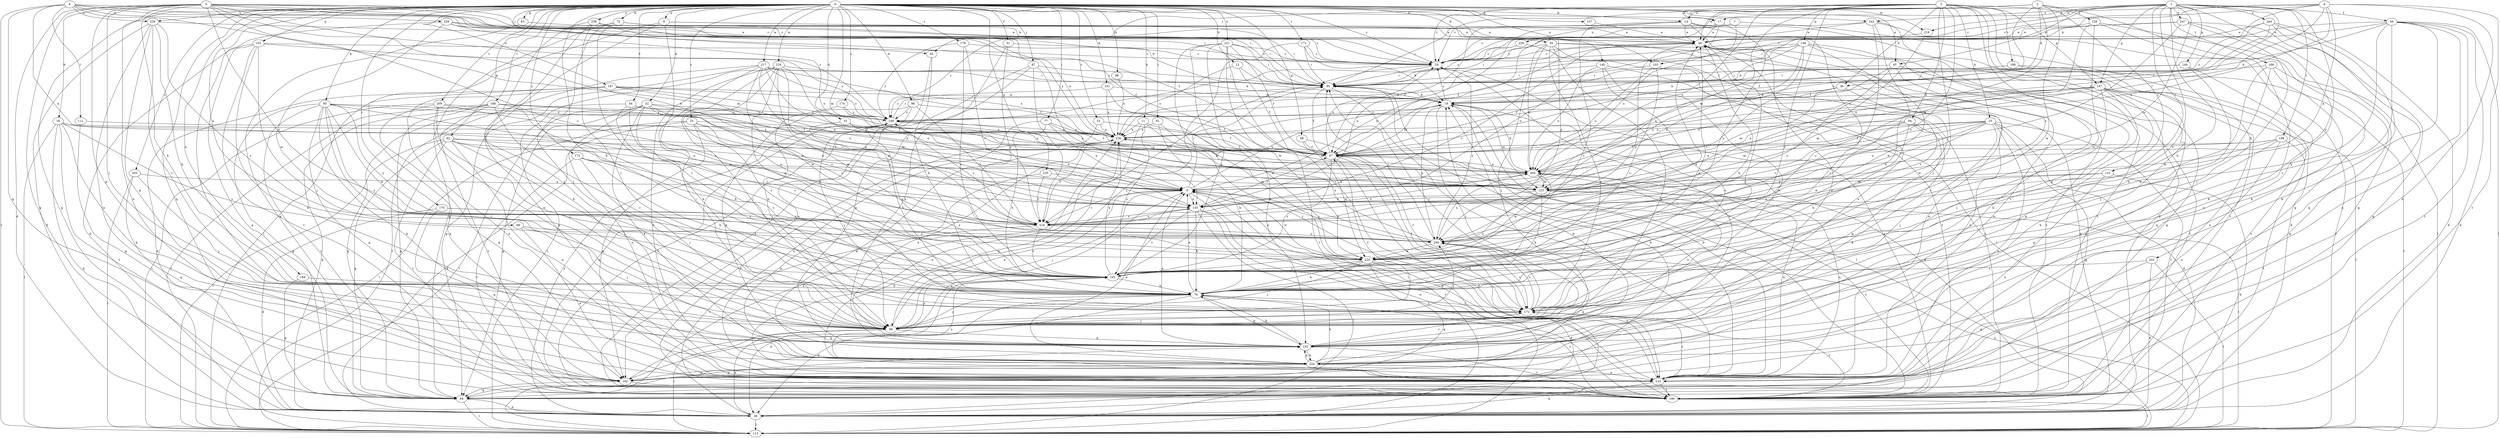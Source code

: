 strict digraph  {
0;
1;
2;
3;
4;
5;
6;
7;
8;
9;
11;
13;
14;
15;
17;
18;
19;
23;
25;
29;
32;
33;
34;
36;
38;
45;
48;
51;
54;
56;
57;
58;
62;
63;
66;
68;
72;
76;
77;
81;
84;
85;
87;
93;
94;
95;
96;
98;
101;
102;
103;
104;
108;
110;
111;
113;
123;
128;
133;
140;
143;
144;
147;
148;
152;
155;
157;
162;
168;
170;
171;
172;
173;
174;
178;
181;
186;
188;
190;
194;
197;
200;
205;
209;
210;
216;
217;
219;
220;
221;
226;
228;
229;
230;
235;
238;
240;
243;
244;
247;
249;
0 -> 8  [label=a];
0 -> 11  [label=b];
0 -> 13  [label=b];
0 -> 14  [label=b];
0 -> 23  [label=c];
0 -> 25  [label=c];
0 -> 29  [label=c];
0 -> 32  [label=d];
0 -> 33  [label=d];
0 -> 34  [label=d];
0 -> 45  [label=e];
0 -> 51  [label=f];
0 -> 54  [label=f];
0 -> 58  [label=g];
0 -> 62  [label=g];
0 -> 63  [label=g];
0 -> 66  [label=g];
0 -> 68  [label=h];
0 -> 72  [label=h];
0 -> 76  [label=h];
0 -> 77  [label=i];
0 -> 81  [label=i];
0 -> 87  [label=j];
0 -> 93  [label=j];
0 -> 95  [label=k];
0 -> 96  [label=k];
0 -> 98  [label=k];
0 -> 101  [label=k];
0 -> 123  [label=m];
0 -> 140  [label=o];
0 -> 155  [label=q];
0 -> 157  [label=q];
0 -> 162  [label=q];
0 -> 168  [label=r];
0 -> 170  [label=r];
0 -> 171  [label=r];
0 -> 173  [label=s];
0 -> 174  [label=s];
0 -> 178  [label=s];
0 -> 194  [label=u];
0 -> 197  [label=u];
0 -> 205  [label=v];
0 -> 209  [label=v];
0 -> 216  [label=w];
0 -> 217  [label=w];
0 -> 219  [label=w];
0 -> 221  [label=x];
0 -> 226  [label=x];
0 -> 235  [label=y];
0 -> 238  [label=y];
0 -> 240  [label=y];
0 -> 243  [label=z];
1 -> 29  [label=c];
1 -> 45  [label=e];
1 -> 48  [label=e];
1 -> 56  [label=f];
1 -> 57  [label=f];
1 -> 66  [label=g];
1 -> 76  [label=h];
1 -> 108  [label=l];
1 -> 110  [label=l];
1 -> 143  [label=o];
1 -> 144  [label=p];
1 -> 147  [label=p];
1 -> 181  [label=s];
1 -> 186  [label=t];
1 -> 219  [label=w];
1 -> 240  [label=y];
1 -> 243  [label=z];
1 -> 244  [label=z];
1 -> 247  [label=z];
2 -> 14  [label=b];
2 -> 29  [label=c];
2 -> 36  [label=d];
2 -> 57  [label=f];
2 -> 66  [label=g];
2 -> 128  [label=n];
2 -> 143  [label=o];
2 -> 220  [label=w];
2 -> 249  [label=z];
3 -> 15  [label=b];
3 -> 17  [label=b];
3 -> 29  [label=c];
3 -> 36  [label=d];
3 -> 38  [label=d];
3 -> 84  [label=i];
3 -> 93  [label=j];
3 -> 94  [label=j];
3 -> 102  [label=k];
3 -> 110  [label=l];
3 -> 123  [label=m];
3 -> 147  [label=p];
3 -> 148  [label=p];
3 -> 152  [label=p];
3 -> 181  [label=s];
3 -> 188  [label=t];
3 -> 200  [label=u];
3 -> 240  [label=y];
4 -> 9  [label=a];
4 -> 17  [label=b];
4 -> 29  [label=c];
4 -> 57  [label=f];
4 -> 103  [label=k];
4 -> 133  [label=n];
4 -> 190  [label=t];
4 -> 200  [label=u];
4 -> 249  [label=z];
5 -> 9  [label=a];
5 -> 17  [label=b];
5 -> 18  [label=b];
5 -> 19  [label=b];
5 -> 29  [label=c];
5 -> 38  [label=d];
5 -> 66  [label=g];
5 -> 76  [label=h];
5 -> 85  [label=i];
5 -> 94  [label=j];
5 -> 103  [label=k];
5 -> 133  [label=n];
5 -> 152  [label=p];
5 -> 210  [label=v];
5 -> 240  [label=y];
5 -> 249  [label=z];
6 -> 9  [label=a];
6 -> 29  [label=c];
6 -> 57  [label=f];
6 -> 85  [label=i];
6 -> 111  [label=l];
6 -> 113  [label=l];
6 -> 123  [label=m];
6 -> 162  [label=q];
6 -> 226  [label=x];
6 -> 228  [label=x];
7 -> 38  [label=d];
7 -> 57  [label=f];
7 -> 200  [label=u];
7 -> 229  [label=x];
8 -> 48  [label=e];
8 -> 85  [label=i];
8 -> 113  [label=l];
8 -> 133  [label=n];
8 -> 181  [label=s];
9 -> 19  [label=b];
9 -> 48  [label=e];
9 -> 85  [label=i];
9 -> 94  [label=j];
9 -> 104  [label=k];
9 -> 143  [label=o];
9 -> 190  [label=t];
9 -> 210  [label=v];
9 -> 220  [label=w];
9 -> 240  [label=y];
11 -> 123  [label=m];
11 -> 133  [label=n];
11 -> 172  [label=r];
11 -> 181  [label=s];
11 -> 230  [label=x];
13 -> 57  [label=f];
13 -> 85  [label=i];
13 -> 230  [label=x];
14 -> 48  [label=e];
14 -> 57  [label=f];
14 -> 143  [label=o];
14 -> 152  [label=p];
14 -> 172  [label=r];
14 -> 181  [label=s];
14 -> 190  [label=t];
15 -> 9  [label=a];
15 -> 38  [label=d];
15 -> 57  [label=f];
15 -> 66  [label=g];
15 -> 94  [label=j];
15 -> 133  [label=n];
15 -> 190  [label=t];
15 -> 210  [label=v];
15 -> 220  [label=w];
15 -> 230  [label=x];
15 -> 240  [label=y];
17 -> 48  [label=e];
17 -> 143  [label=o];
17 -> 240  [label=y];
17 -> 249  [label=z];
18 -> 9  [label=a];
18 -> 38  [label=d];
18 -> 104  [label=k];
18 -> 113  [label=l];
18 -> 181  [label=s];
18 -> 190  [label=t];
18 -> 230  [label=x];
19 -> 29  [label=c];
19 -> 38  [label=d];
19 -> 57  [label=f];
19 -> 94  [label=j];
19 -> 123  [label=m];
19 -> 190  [label=t];
19 -> 240  [label=y];
19 -> 249  [label=z];
23 -> 38  [label=d];
23 -> 57  [label=f];
23 -> 230  [label=x];
25 -> 38  [label=d];
25 -> 113  [label=l];
25 -> 143  [label=o];
25 -> 162  [label=q];
25 -> 210  [label=v];
25 -> 230  [label=x];
25 -> 240  [label=y];
29 -> 85  [label=i];
29 -> 190  [label=t];
29 -> 210  [label=v];
29 -> 240  [label=y];
32 -> 9  [label=a];
32 -> 66  [label=g];
32 -> 76  [label=h];
32 -> 104  [label=k];
32 -> 113  [label=l];
32 -> 123  [label=m];
32 -> 133  [label=n];
32 -> 210  [label=v];
32 -> 249  [label=z];
33 -> 76  [label=h];
33 -> 143  [label=o];
33 -> 230  [label=x];
34 -> 29  [label=c];
34 -> 38  [label=d];
34 -> 94  [label=j];
34 -> 113  [label=l];
34 -> 152  [label=p];
34 -> 172  [label=r];
34 -> 190  [label=t];
34 -> 200  [label=u];
36 -> 19  [label=b];
36 -> 123  [label=m];
36 -> 200  [label=u];
36 -> 220  [label=w];
38 -> 113  [label=l];
38 -> 249  [label=z];
45 -> 85  [label=i];
45 -> 172  [label=r];
45 -> 190  [label=t];
45 -> 210  [label=v];
45 -> 240  [label=y];
48 -> 29  [label=c];
48 -> 76  [label=h];
48 -> 172  [label=r];
48 -> 190  [label=t];
48 -> 210  [label=v];
48 -> 240  [label=y];
51 -> 29  [label=c];
51 -> 152  [label=p];
51 -> 240  [label=y];
54 -> 57  [label=f];
54 -> 66  [label=g];
54 -> 76  [label=h];
54 -> 181  [label=s];
54 -> 249  [label=z];
56 -> 19  [label=b];
56 -> 38  [label=d];
56 -> 48  [label=e];
56 -> 76  [label=h];
56 -> 85  [label=i];
56 -> 104  [label=k];
56 -> 113  [label=l];
56 -> 133  [label=n];
56 -> 172  [label=r];
56 -> 190  [label=t];
57 -> 29  [label=c];
57 -> 38  [label=d];
57 -> 133  [label=n];
57 -> 181  [label=s];
57 -> 200  [label=u];
58 -> 57  [label=f];
58 -> 172  [label=r];
58 -> 220  [label=w];
62 -> 9  [label=a];
62 -> 57  [label=f];
62 -> 66  [label=g];
62 -> 94  [label=j];
62 -> 113  [label=l];
62 -> 133  [label=n];
62 -> 181  [label=s];
62 -> 190  [label=t];
62 -> 210  [label=v];
63 -> 48  [label=e];
63 -> 66  [label=g];
66 -> 38  [label=d];
66 -> 113  [label=l];
66 -> 152  [label=p];
68 -> 94  [label=j];
68 -> 133  [label=n];
68 -> 240  [label=y];
72 -> 48  [label=e];
72 -> 66  [label=g];
72 -> 85  [label=i];
72 -> 94  [label=j];
72 -> 172  [label=r];
76 -> 9  [label=a];
76 -> 38  [label=d];
76 -> 48  [label=e];
76 -> 94  [label=j];
76 -> 152  [label=p];
76 -> 162  [label=q];
76 -> 172  [label=r];
76 -> 190  [label=t];
77 -> 9  [label=a];
77 -> 57  [label=f];
77 -> 76  [label=h];
77 -> 133  [label=n];
77 -> 230  [label=x];
81 -> 76  [label=h];
81 -> 113  [label=l];
81 -> 230  [label=x];
84 -> 76  [label=h];
84 -> 104  [label=k];
84 -> 123  [label=m];
84 -> 152  [label=p];
84 -> 220  [label=w];
84 -> 230  [label=x];
85 -> 19  [label=b];
85 -> 57  [label=f];
85 -> 113  [label=l];
85 -> 133  [label=n];
87 -> 85  [label=i];
87 -> 143  [label=o];
87 -> 152  [label=p];
87 -> 190  [label=t];
87 -> 210  [label=v];
93 -> 76  [label=h];
93 -> 162  [label=q];
94 -> 9  [label=a];
94 -> 38  [label=d];
94 -> 57  [label=f];
94 -> 113  [label=l];
94 -> 152  [label=p];
94 -> 181  [label=s];
94 -> 240  [label=y];
95 -> 57  [label=f];
95 -> 66  [label=g];
95 -> 94  [label=j];
95 -> 104  [label=k];
95 -> 143  [label=o];
95 -> 162  [label=q];
95 -> 181  [label=s];
95 -> 190  [label=t];
95 -> 220  [label=w];
95 -> 240  [label=y];
95 -> 249  [label=z];
96 -> 57  [label=f];
96 -> 152  [label=p];
96 -> 190  [label=t];
96 -> 210  [label=v];
96 -> 249  [label=z];
98 -> 230  [label=x];
101 -> 19  [label=b];
101 -> 220  [label=w];
101 -> 230  [label=x];
101 -> 249  [label=z];
102 -> 38  [label=d];
102 -> 66  [label=g];
102 -> 113  [label=l];
102 -> 181  [label=s];
103 -> 85  [label=i];
103 -> 133  [label=n];
103 -> 181  [label=s];
103 -> 200  [label=u];
104 -> 19  [label=b];
104 -> 29  [label=c];
104 -> 76  [label=h];
104 -> 133  [label=n];
104 -> 152  [label=p];
104 -> 162  [label=q];
108 -> 57  [label=f];
108 -> 123  [label=m];
108 -> 133  [label=n];
108 -> 152  [label=p];
108 -> 190  [label=t];
108 -> 200  [label=u];
110 -> 38  [label=d];
110 -> 123  [label=m];
110 -> 133  [label=n];
110 -> 210  [label=v];
111 -> 162  [label=q];
111 -> 230  [label=x];
113 -> 230  [label=x];
113 -> 240  [label=y];
123 -> 76  [label=h];
123 -> 113  [label=l];
123 -> 143  [label=o];
123 -> 181  [label=s];
123 -> 190  [label=t];
128 -> 48  [label=e];
128 -> 113  [label=l];
128 -> 123  [label=m];
128 -> 133  [label=n];
128 -> 220  [label=w];
133 -> 9  [label=a];
133 -> 19  [label=b];
133 -> 38  [label=d];
133 -> 48  [label=e];
133 -> 85  [label=i];
133 -> 172  [label=r];
133 -> 181  [label=s];
133 -> 190  [label=t];
133 -> 200  [label=u];
133 -> 230  [label=x];
140 -> 85  [label=i];
140 -> 94  [label=j];
140 -> 172  [label=r];
140 -> 190  [label=t];
140 -> 200  [label=u];
143 -> 57  [label=f];
143 -> 76  [label=h];
143 -> 113  [label=l];
143 -> 133  [label=n];
143 -> 181  [label=s];
143 -> 190  [label=t];
143 -> 210  [label=v];
144 -> 19  [label=b];
144 -> 76  [label=h];
144 -> 85  [label=i];
144 -> 162  [label=q];
147 -> 9  [label=a];
147 -> 19  [label=b];
147 -> 94  [label=j];
147 -> 104  [label=k];
147 -> 113  [label=l];
147 -> 123  [label=m];
147 -> 152  [label=p];
147 -> 162  [label=q];
147 -> 172  [label=r];
147 -> 200  [label=u];
147 -> 249  [label=z];
148 -> 9  [label=a];
148 -> 19  [label=b];
148 -> 29  [label=c];
148 -> 57  [label=f];
148 -> 66  [label=g];
148 -> 104  [label=k];
148 -> 143  [label=o];
148 -> 220  [label=w];
148 -> 230  [label=x];
152 -> 9  [label=a];
152 -> 48  [label=e];
152 -> 76  [label=h];
152 -> 104  [label=k];
152 -> 172  [label=r];
152 -> 190  [label=t];
152 -> 200  [label=u];
152 -> 230  [label=x];
155 -> 29  [label=c];
155 -> 38  [label=d];
155 -> 66  [label=g];
155 -> 94  [label=j];
155 -> 104  [label=k];
155 -> 190  [label=t];
155 -> 249  [label=z];
157 -> 48  [label=e];
162 -> 9  [label=a];
162 -> 19  [label=b];
162 -> 48  [label=e];
162 -> 66  [label=g];
162 -> 190  [label=t];
168 -> 38  [label=d];
168 -> 66  [label=g];
168 -> 76  [label=h];
168 -> 113  [label=l];
168 -> 143  [label=o];
168 -> 172  [label=r];
168 -> 190  [label=t];
168 -> 249  [label=z];
170 -> 38  [label=d];
170 -> 162  [label=q];
170 -> 210  [label=v];
170 -> 240  [label=y];
171 -> 19  [label=b];
171 -> 29  [label=c];
171 -> 85  [label=i];
171 -> 94  [label=j];
172 -> 57  [label=f];
172 -> 85  [label=i];
172 -> 94  [label=j];
172 -> 190  [label=t];
172 -> 240  [label=y];
173 -> 76  [label=h];
173 -> 94  [label=j];
173 -> 181  [label=s];
173 -> 190  [label=t];
173 -> 200  [label=u];
174 -> 94  [label=j];
174 -> 200  [label=u];
174 -> 249  [label=z];
178 -> 29  [label=c];
178 -> 181  [label=s];
178 -> 210  [label=v];
178 -> 249  [label=z];
181 -> 38  [label=d];
181 -> 48  [label=e];
181 -> 76  [label=h];
181 -> 230  [label=x];
181 -> 249  [label=z];
186 -> 66  [label=g];
186 -> 76  [label=h];
186 -> 85  [label=i];
186 -> 94  [label=j];
186 -> 133  [label=n];
188 -> 57  [label=f];
188 -> 85  [label=i];
188 -> 113  [label=l];
188 -> 190  [label=t];
190 -> 113  [label=l];
190 -> 249  [label=z];
194 -> 66  [label=g];
194 -> 76  [label=h];
197 -> 9  [label=a];
197 -> 19  [label=b];
197 -> 38  [label=d];
197 -> 57  [label=f];
197 -> 133  [label=n];
197 -> 162  [label=q];
197 -> 249  [label=z];
200 -> 9  [label=a];
200 -> 19  [label=b];
200 -> 57  [label=f];
200 -> 123  [label=m];
200 -> 133  [label=n];
200 -> 220  [label=w];
200 -> 249  [label=z];
205 -> 9  [label=a];
205 -> 94  [label=j];
205 -> 113  [label=l];
205 -> 162  [label=q];
209 -> 94  [label=j];
209 -> 113  [label=l];
209 -> 143  [label=o];
209 -> 152  [label=p];
209 -> 162  [label=q];
209 -> 249  [label=z];
210 -> 143  [label=o];
210 -> 181  [label=s];
210 -> 190  [label=t];
210 -> 200  [label=u];
210 -> 240  [label=y];
210 -> 249  [label=z];
216 -> 85  [label=i];
216 -> 94  [label=j];
216 -> 113  [label=l];
216 -> 133  [label=n];
216 -> 143  [label=o];
216 -> 172  [label=r];
216 -> 181  [label=s];
216 -> 210  [label=v];
216 -> 220  [label=w];
217 -> 19  [label=b];
217 -> 57  [label=f];
217 -> 66  [label=g];
217 -> 85  [label=i];
217 -> 94  [label=j];
217 -> 113  [label=l];
217 -> 123  [label=m];
217 -> 143  [label=o];
217 -> 220  [label=w];
217 -> 230  [label=x];
219 -> 29  [label=c];
219 -> 210  [label=v];
220 -> 9  [label=a];
220 -> 38  [label=d];
220 -> 66  [label=g];
220 -> 76  [label=h];
220 -> 94  [label=j];
220 -> 133  [label=n];
220 -> 181  [label=s];
221 -> 29  [label=c];
221 -> 57  [label=f];
221 -> 85  [label=i];
221 -> 113  [label=l];
221 -> 152  [label=p];
221 -> 172  [label=r];
221 -> 181  [label=s];
221 -> 220  [label=w];
226 -> 38  [label=d];
226 -> 48  [label=e];
226 -> 76  [label=h];
226 -> 133  [label=n];
226 -> 152  [label=p];
226 -> 172  [label=r];
226 -> 181  [label=s];
228 -> 29  [label=c];
228 -> 48  [label=e];
228 -> 57  [label=f];
228 -> 94  [label=j];
228 -> 200  [label=u];
228 -> 220  [label=w];
228 -> 230  [label=x];
229 -> 29  [label=c];
229 -> 85  [label=i];
229 -> 181  [label=s];
230 -> 57  [label=f];
230 -> 104  [label=k];
230 -> 210  [label=v];
235 -> 104  [label=k];
235 -> 123  [label=m];
235 -> 210  [label=v];
238 -> 48  [label=e];
238 -> 94  [label=j];
238 -> 104  [label=k];
238 -> 172  [label=r];
238 -> 230  [label=x];
240 -> 9  [label=a];
240 -> 85  [label=i];
240 -> 162  [label=q];
240 -> 172  [label=r];
240 -> 200  [label=u];
240 -> 220  [label=w];
240 -> 230  [label=x];
243 -> 48  [label=e];
243 -> 76  [label=h];
243 -> 85  [label=i];
243 -> 113  [label=l];
243 -> 181  [label=s];
243 -> 190  [label=t];
244 -> 38  [label=d];
244 -> 48  [label=e];
244 -> 57  [label=f];
244 -> 104  [label=k];
244 -> 162  [label=q];
244 -> 230  [label=x];
247 -> 29  [label=c];
247 -> 48  [label=e];
247 -> 66  [label=g];
247 -> 94  [label=j];
247 -> 104  [label=k];
247 -> 143  [label=o];
249 -> 85  [label=i];
249 -> 94  [label=j];
249 -> 123  [label=m];
249 -> 230  [label=x];
}

